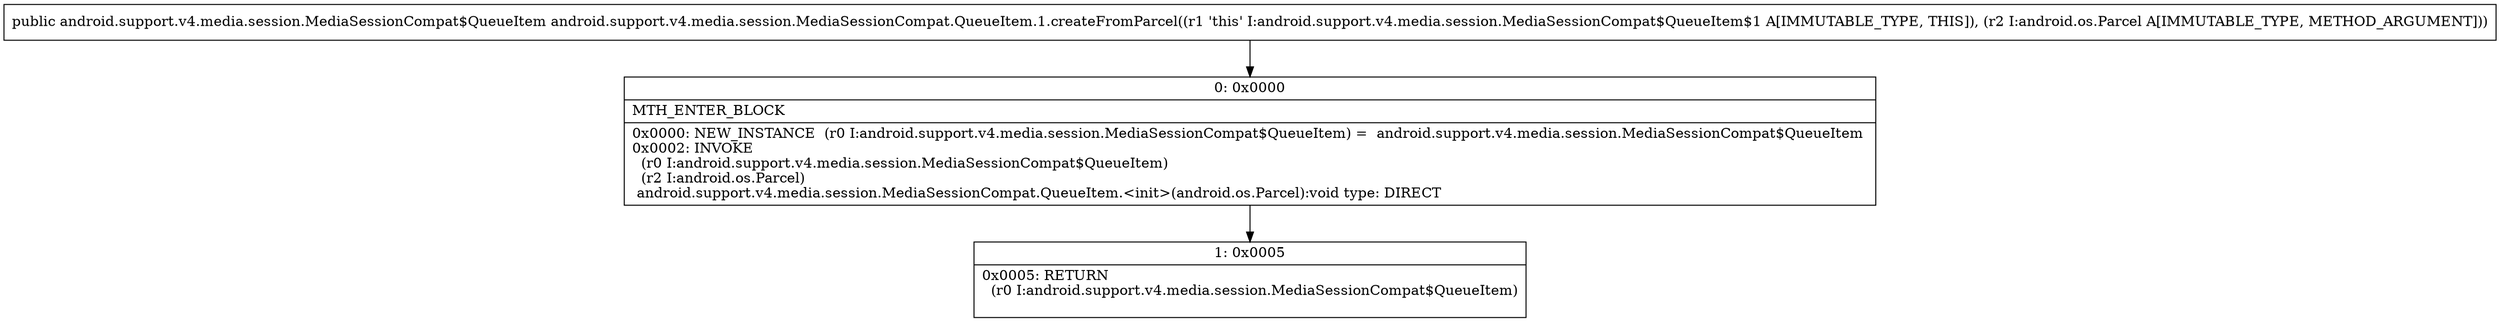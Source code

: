 digraph "CFG forandroid.support.v4.media.session.MediaSessionCompat.QueueItem.1.createFromParcel(Landroid\/os\/Parcel;)Landroid\/support\/v4\/media\/session\/MediaSessionCompat$QueueItem;" {
Node_0 [shape=record,label="{0\:\ 0x0000|MTH_ENTER_BLOCK\l|0x0000: NEW_INSTANCE  (r0 I:android.support.v4.media.session.MediaSessionCompat$QueueItem) =  android.support.v4.media.session.MediaSessionCompat$QueueItem \l0x0002: INVOKE  \l  (r0 I:android.support.v4.media.session.MediaSessionCompat$QueueItem)\l  (r2 I:android.os.Parcel)\l android.support.v4.media.session.MediaSessionCompat.QueueItem.\<init\>(android.os.Parcel):void type: DIRECT \l}"];
Node_1 [shape=record,label="{1\:\ 0x0005|0x0005: RETURN  \l  (r0 I:android.support.v4.media.session.MediaSessionCompat$QueueItem)\l \l}"];
MethodNode[shape=record,label="{public android.support.v4.media.session.MediaSessionCompat$QueueItem android.support.v4.media.session.MediaSessionCompat.QueueItem.1.createFromParcel((r1 'this' I:android.support.v4.media.session.MediaSessionCompat$QueueItem$1 A[IMMUTABLE_TYPE, THIS]), (r2 I:android.os.Parcel A[IMMUTABLE_TYPE, METHOD_ARGUMENT])) }"];
MethodNode -> Node_0;
Node_0 -> Node_1;
}

